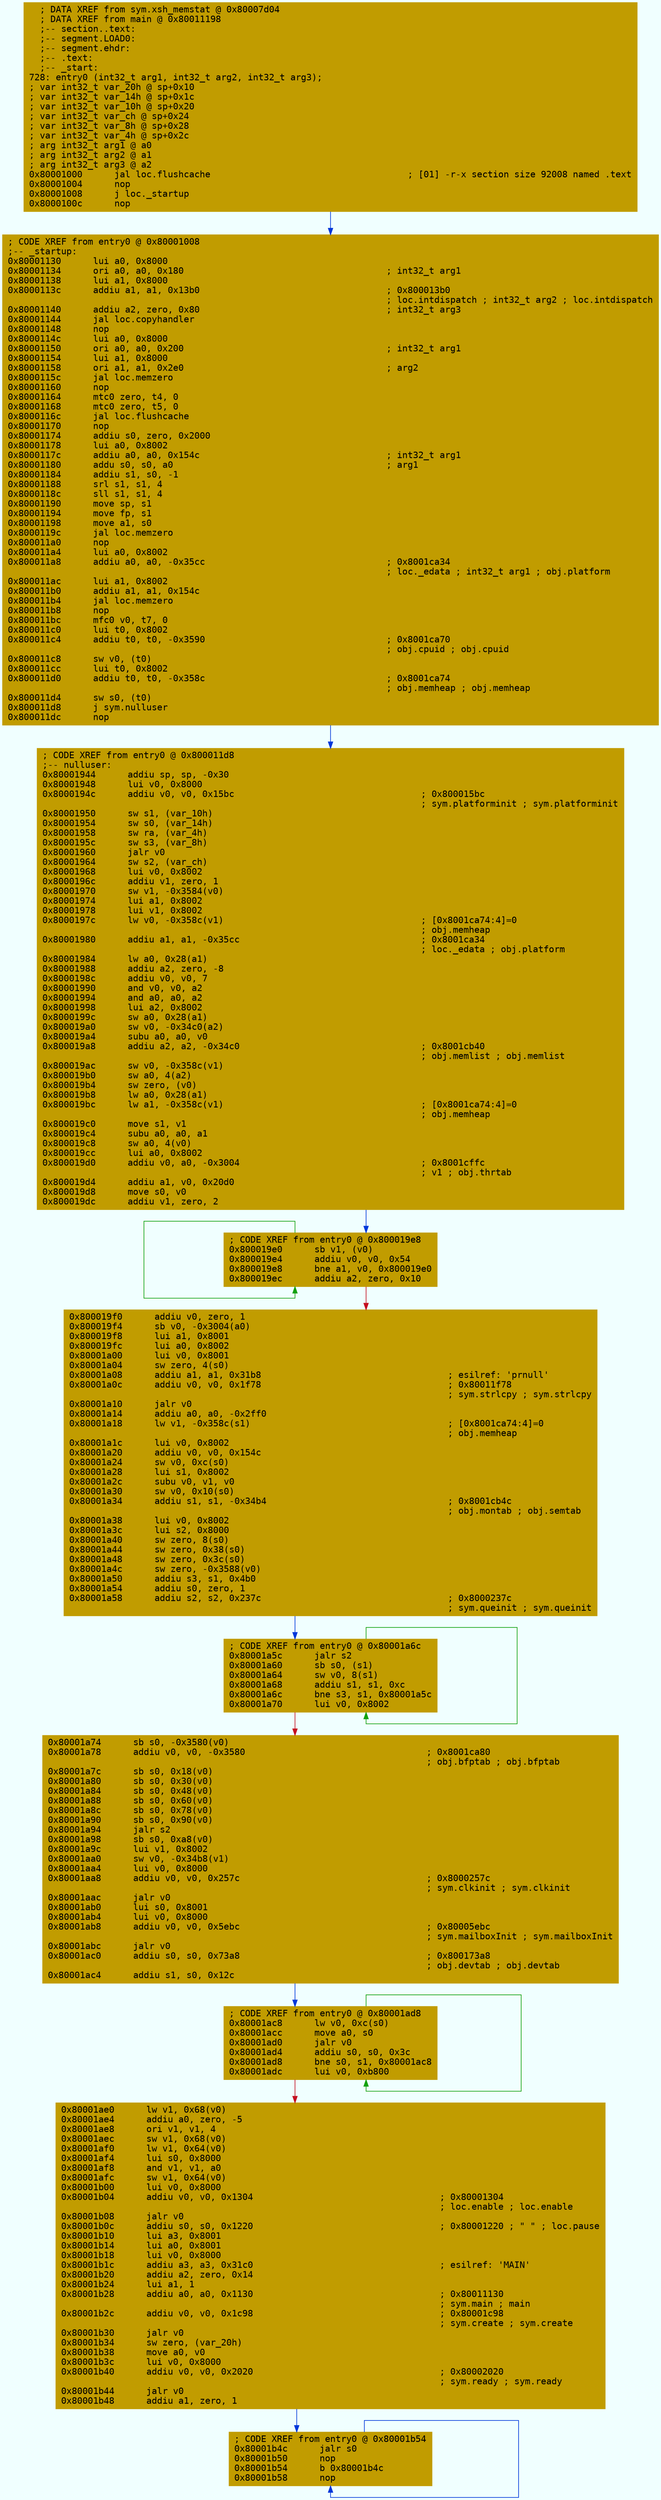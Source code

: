 digraph code {
	graph [bgcolor=azure fontsize=8 fontname="Courier" splines="ortho"];
	node [fillcolor=gray style=filled shape=box];
	edge [arrowhead="normal"];
	"0x80001000" [URL="entry0/0x80001000", fillcolor="#c19c00",color="#c19c00", fontname="Courier",label="  ; DATA XREF from sym.xsh_memstat @ 0x80007d04\l  ; DATA XREF from main @ 0x80011198\l  ;-- section..text:\l  ;-- segment.LOAD0:\l  ;-- segment.ehdr:\l  ;-- .text:\l  ;-- _start:\l728: entry0 (int32_t arg1, int32_t arg2, int32_t arg3);\l; var int32_t var_20h @ sp+0x10\l; var int32_t var_14h @ sp+0x1c\l; var int32_t var_10h @ sp+0x20\l; var int32_t var_ch @ sp+0x24\l; var int32_t var_8h @ sp+0x28\l; var int32_t var_4h @ sp+0x2c\l; arg int32_t arg1 @ a0\l; arg int32_t arg2 @ a1\l; arg int32_t arg3 @ a2\l0x80001000      jal loc.flushcache                                     ; [01] -r-x section size 92008 named .text\l0x80001004      nop\l0x80001008      j loc._startup\l0x8000100c      nop\l"]
	"0x80001130" [URL="entry0/0x80001130", fillcolor="#c19c00",color="#c19c00", fontname="Courier",label="; CODE XREF from entry0 @ 0x80001008\l;-- _startup:\l0x80001130      lui a0, 0x8000\l0x80001134      ori a0, a0, 0x180                                      ; int32_t arg1\l0x80001138      lui a1, 0x8000\l0x8000113c      addiu a1, a1, 0x13b0                                   ; 0x800013b0\l                                                                       ; loc.intdispatch ; int32_t arg2 ; loc.intdispatch\l0x80001140      addiu a2, zero, 0x80                                   ; int32_t arg3\l0x80001144      jal loc.copyhandler\l0x80001148      nop\l0x8000114c      lui a0, 0x8000\l0x80001150      ori a0, a0, 0x200                                      ; int32_t arg1\l0x80001154      lui a1, 0x8000\l0x80001158      ori a1, a1, 0x2e0                                      ; arg2\l0x8000115c      jal loc.memzero\l0x80001160      nop\l0x80001164      mtc0 zero, t4, 0\l0x80001168      mtc0 zero, t5, 0\l0x8000116c      jal loc.flushcache\l0x80001170      nop\l0x80001174      addiu s0, zero, 0x2000\l0x80001178      lui a0, 0x8002\l0x8000117c      addiu a0, a0, 0x154c                                   ; int32_t arg1\l0x80001180      addu s0, s0, a0                                        ; arg1\l0x80001184      addiu s1, s0, -1\l0x80001188      srl s1, s1, 4\l0x8000118c      sll s1, s1, 4\l0x80001190      move sp, s1\l0x80001194      move fp, s1\l0x80001198      move a1, s0\l0x8000119c      jal loc.memzero\l0x800011a0      nop\l0x800011a4      lui a0, 0x8002\l0x800011a8      addiu a0, a0, -0x35cc                                  ; 0x8001ca34\l                                                                       ; loc._edata ; int32_t arg1 ; obj.platform\l0x800011ac      lui a1, 0x8002\l0x800011b0      addiu a1, a1, 0x154c\l0x800011b4      jal loc.memzero\l0x800011b8      nop\l0x800011bc      mfc0 v0, t7, 0\l0x800011c0      lui t0, 0x8002\l0x800011c4      addiu t0, t0, -0x3590                                  ; 0x8001ca70\l                                                                       ; obj.cpuid ; obj.cpuid\l0x800011c8      sw v0, (t0)\l0x800011cc      lui t0, 0x8002\l0x800011d0      addiu t0, t0, -0x358c                                  ; 0x8001ca74\l                                                                       ; obj.memheap ; obj.memheap\l0x800011d4      sw s0, (t0)\l0x800011d8      j sym.nulluser\l0x800011dc      nop\l"]
	"0x80001944" [URL="entry0/0x80001944", fillcolor="#c19c00",color="#c19c00", fontname="Courier",label="; CODE XREF from entry0 @ 0x800011d8\l;-- nulluser:\l0x80001944      addiu sp, sp, -0x30\l0x80001948      lui v0, 0x8000\l0x8000194c      addiu v0, v0, 0x15bc                                   ; 0x800015bc\l                                                                       ; sym.platforminit ; sym.platforminit\l0x80001950      sw s1, (var_10h)\l0x80001954      sw s0, (var_14h)\l0x80001958      sw ra, (var_4h)\l0x8000195c      sw s3, (var_8h)\l0x80001960      jalr v0\l0x80001964      sw s2, (var_ch)\l0x80001968      lui v0, 0x8002\l0x8000196c      addiu v1, zero, 1\l0x80001970      sw v1, -0x3584(v0)\l0x80001974      lui a1, 0x8002\l0x80001978      lui v1, 0x8002\l0x8000197c      lw v0, -0x358c(v1)                                     ; [0x8001ca74:4]=0\l                                                                       ; obj.memheap\l0x80001980      addiu a1, a1, -0x35cc                                  ; 0x8001ca34\l                                                                       ; loc._edata ; obj.platform\l0x80001984      lw a0, 0x28(a1)\l0x80001988      addiu a2, zero, -8\l0x8000198c      addiu v0, v0, 7\l0x80001990      and v0, v0, a2\l0x80001994      and a0, a0, a2\l0x80001998      lui a2, 0x8002\l0x8000199c      sw a0, 0x28(a1)\l0x800019a0      sw v0, -0x34c0(a2)\l0x800019a4      subu a0, a0, v0\l0x800019a8      addiu a2, a2, -0x34c0                                  ; 0x8001cb40\l                                                                       ; obj.memlist ; obj.memlist\l0x800019ac      sw v0, -0x358c(v1)\l0x800019b0      sw a0, 4(a2)\l0x800019b4      sw zero, (v0)\l0x800019b8      lw a0, 0x28(a1)\l0x800019bc      lw a1, -0x358c(v1)                                     ; [0x8001ca74:4]=0\l                                                                       ; obj.memheap\l0x800019c0      move s1, v1\l0x800019c4      subu a0, a0, a1\l0x800019c8      sw a0, 4(v0)\l0x800019cc      lui a0, 0x8002\l0x800019d0      addiu v0, a0, -0x3004                                  ; 0x8001cffc\l                                                                       ; v1 ; obj.thrtab\l0x800019d4      addiu a1, v0, 0x20d0\l0x800019d8      move s0, v0\l0x800019dc      addiu v1, zero, 2\l"]
	"0x800019e0" [URL="entry0/0x800019e0", fillcolor="#c19c00",color="#c19c00", fontname="Courier",label="; CODE XREF from entry0 @ 0x800019e8\l0x800019e0      sb v1, (v0)\l0x800019e4      addiu v0, v0, 0x54\l0x800019e8      bne a1, v0, 0x800019e0\l0x800019ec      addiu a2, zero, 0x10\l"]
	"0x800019f0" [URL="entry0/0x800019f0", fillcolor="#c19c00",color="#c19c00", fontname="Courier",label="0x800019f0      addiu v0, zero, 1\l0x800019f4      sb v0, -0x3004(a0)\l0x800019f8      lui a1, 0x8001\l0x800019fc      lui a0, 0x8002\l0x80001a00      lui v0, 0x8001\l0x80001a04      sw zero, 4(s0)\l0x80001a08      addiu a1, a1, 0x31b8                                   ; esilref: 'prnull'\l0x80001a0c      addiu v0, v0, 0x1f78                                   ; 0x80011f78\l                                                                       ; sym.strlcpy ; sym.strlcpy\l0x80001a10      jalr v0\l0x80001a14      addiu a0, a0, -0x2ff0\l0x80001a18      lw v1, -0x358c(s1)                                     ; [0x8001ca74:4]=0\l                                                                       ; obj.memheap\l0x80001a1c      lui v0, 0x8002\l0x80001a20      addiu v0, v0, 0x154c\l0x80001a24      sw v0, 0xc(s0)\l0x80001a28      lui s1, 0x8002\l0x80001a2c      subu v0, v1, v0\l0x80001a30      sw v0, 0x10(s0)\l0x80001a34      addiu s1, s1, -0x34b4                                  ; 0x8001cb4c\l                                                                       ; obj.montab ; obj.semtab\l0x80001a38      lui v0, 0x8002\l0x80001a3c      lui s2, 0x8000\l0x80001a40      sw zero, 8(s0)\l0x80001a44      sw zero, 0x38(s0)\l0x80001a48      sw zero, 0x3c(s0)\l0x80001a4c      sw zero, -0x3588(v0)\l0x80001a50      addiu s3, s1, 0x4b0\l0x80001a54      addiu s0, zero, 1\l0x80001a58      addiu s2, s2, 0x237c                                   ; 0x8000237c\l                                                                       ; sym.queinit ; sym.queinit\l"]
	"0x80001a5c" [URL="entry0/0x80001a5c", fillcolor="#c19c00",color="#c19c00", fontname="Courier",label="; CODE XREF from entry0 @ 0x80001a6c\l0x80001a5c      jalr s2\l0x80001a60      sb s0, (s1)\l0x80001a64      sw v0, 8(s1)\l0x80001a68      addiu s1, s1, 0xc\l0x80001a6c      bne s3, s1, 0x80001a5c\l0x80001a70      lui v0, 0x8002\l"]
	"0x80001a74" [URL="entry0/0x80001a74", fillcolor="#c19c00",color="#c19c00", fontname="Courier",label="0x80001a74      sb s0, -0x3580(v0)\l0x80001a78      addiu v0, v0, -0x3580                                  ; 0x8001ca80\l                                                                       ; obj.bfptab ; obj.bfptab\l0x80001a7c      sb s0, 0x18(v0)\l0x80001a80      sb s0, 0x30(v0)\l0x80001a84      sb s0, 0x48(v0)\l0x80001a88      sb s0, 0x60(v0)\l0x80001a8c      sb s0, 0x78(v0)\l0x80001a90      sb s0, 0x90(v0)\l0x80001a94      jalr s2\l0x80001a98      sb s0, 0xa8(v0)\l0x80001a9c      lui v1, 0x8002\l0x80001aa0      sw v0, -0x34b8(v1)\l0x80001aa4      lui v0, 0x8000\l0x80001aa8      addiu v0, v0, 0x257c                                   ; 0x8000257c\l                                                                       ; sym.clkinit ; sym.clkinit\l0x80001aac      jalr v0\l0x80001ab0      lui s0, 0x8001\l0x80001ab4      lui v0, 0x8000\l0x80001ab8      addiu v0, v0, 0x5ebc                                   ; 0x80005ebc\l                                                                       ; sym.mailboxInit ; sym.mailboxInit\l0x80001abc      jalr v0\l0x80001ac0      addiu s0, s0, 0x73a8                                   ; 0x800173a8\l                                                                       ; obj.devtab ; obj.devtab\l0x80001ac4      addiu s1, s0, 0x12c\l"]
	"0x80001ac8" [URL="entry0/0x80001ac8", fillcolor="#c19c00",color="#c19c00", fontname="Courier",label="; CODE XREF from entry0 @ 0x80001ad8\l0x80001ac8      lw v0, 0xc(s0)\l0x80001acc      move a0, s0\l0x80001ad0      jalr v0\l0x80001ad4      addiu s0, s0, 0x3c\l0x80001ad8      bne s0, s1, 0x80001ac8\l0x80001adc      lui v0, 0xb800\l"]
	"0x80001ae0" [URL="entry0/0x80001ae0", fillcolor="#c19c00",color="#c19c00", fontname="Courier",label="0x80001ae0      lw v1, 0x68(v0)\l0x80001ae4      addiu a0, zero, -5\l0x80001ae8      ori v1, v1, 4\l0x80001aec      sw v1, 0x68(v0)\l0x80001af0      lw v1, 0x64(v0)\l0x80001af4      lui s0, 0x8000\l0x80001af8      and v1, v1, a0\l0x80001afc      sw v1, 0x64(v0)\l0x80001b00      lui v0, 0x8000\l0x80001b04      addiu v0, v0, 0x1304                                   ; 0x80001304\l                                                                       ; loc.enable ; loc.enable\l0x80001b08      jalr v0\l0x80001b0c      addiu s0, s0, 0x1220                                   ; 0x80001220 ; \" \" ; loc.pause\l0x80001b10      lui a3, 0x8001\l0x80001b14      lui a0, 0x8001\l0x80001b18      lui v0, 0x8000\l0x80001b1c      addiu a3, a3, 0x31c0                                   ; esilref: 'MAIN'\l0x80001b20      addiu a2, zero, 0x14\l0x80001b24      lui a1, 1\l0x80001b28      addiu a0, a0, 0x1130                                   ; 0x80011130\l                                                                       ; sym.main ; main\l0x80001b2c      addiu v0, v0, 0x1c98                                   ; 0x80001c98\l                                                                       ; sym.create ; sym.create\l0x80001b30      jalr v0\l0x80001b34      sw zero, (var_20h)\l0x80001b38      move a0, v0\l0x80001b3c      lui v0, 0x8000\l0x80001b40      addiu v0, v0, 0x2020                                   ; 0x80002020\l                                                                       ; sym.ready ; sym.ready\l0x80001b44      jalr v0\l0x80001b48      addiu a1, zero, 1\l"]
	"0x80001b4c" [URL="entry0/0x80001b4c", fillcolor="#c19c00",color="#c19c00", fontname="Courier",label="; CODE XREF from entry0 @ 0x80001b54\l0x80001b4c      jalr s0\l0x80001b50      nop\l0x80001b54      b 0x80001b4c\l0x80001b58      nop\l"]
        "0x80001000" -> "0x80001130" [color="#0037da"];
        "0x80001130" -> "0x80001944" [color="#0037da"];
        "0x80001944" -> "0x800019e0" [color="#0037da"];
        "0x800019e0" -> "0x800019e0" [color="#13a10e"];
        "0x800019e0" -> "0x800019f0" [color="#c50f1f"];
        "0x800019f0" -> "0x80001a5c" [color="#0037da"];
        "0x80001a5c" -> "0x80001a5c" [color="#13a10e"];
        "0x80001a5c" -> "0x80001a74" [color="#c50f1f"];
        "0x80001a74" -> "0x80001ac8" [color="#0037da"];
        "0x80001ac8" -> "0x80001ac8" [color="#13a10e"];
        "0x80001ac8" -> "0x80001ae0" [color="#c50f1f"];
        "0x80001ae0" -> "0x80001b4c" [color="#0037da"];
        "0x80001b4c" -> "0x80001b4c" [color="#0037da"];
}
